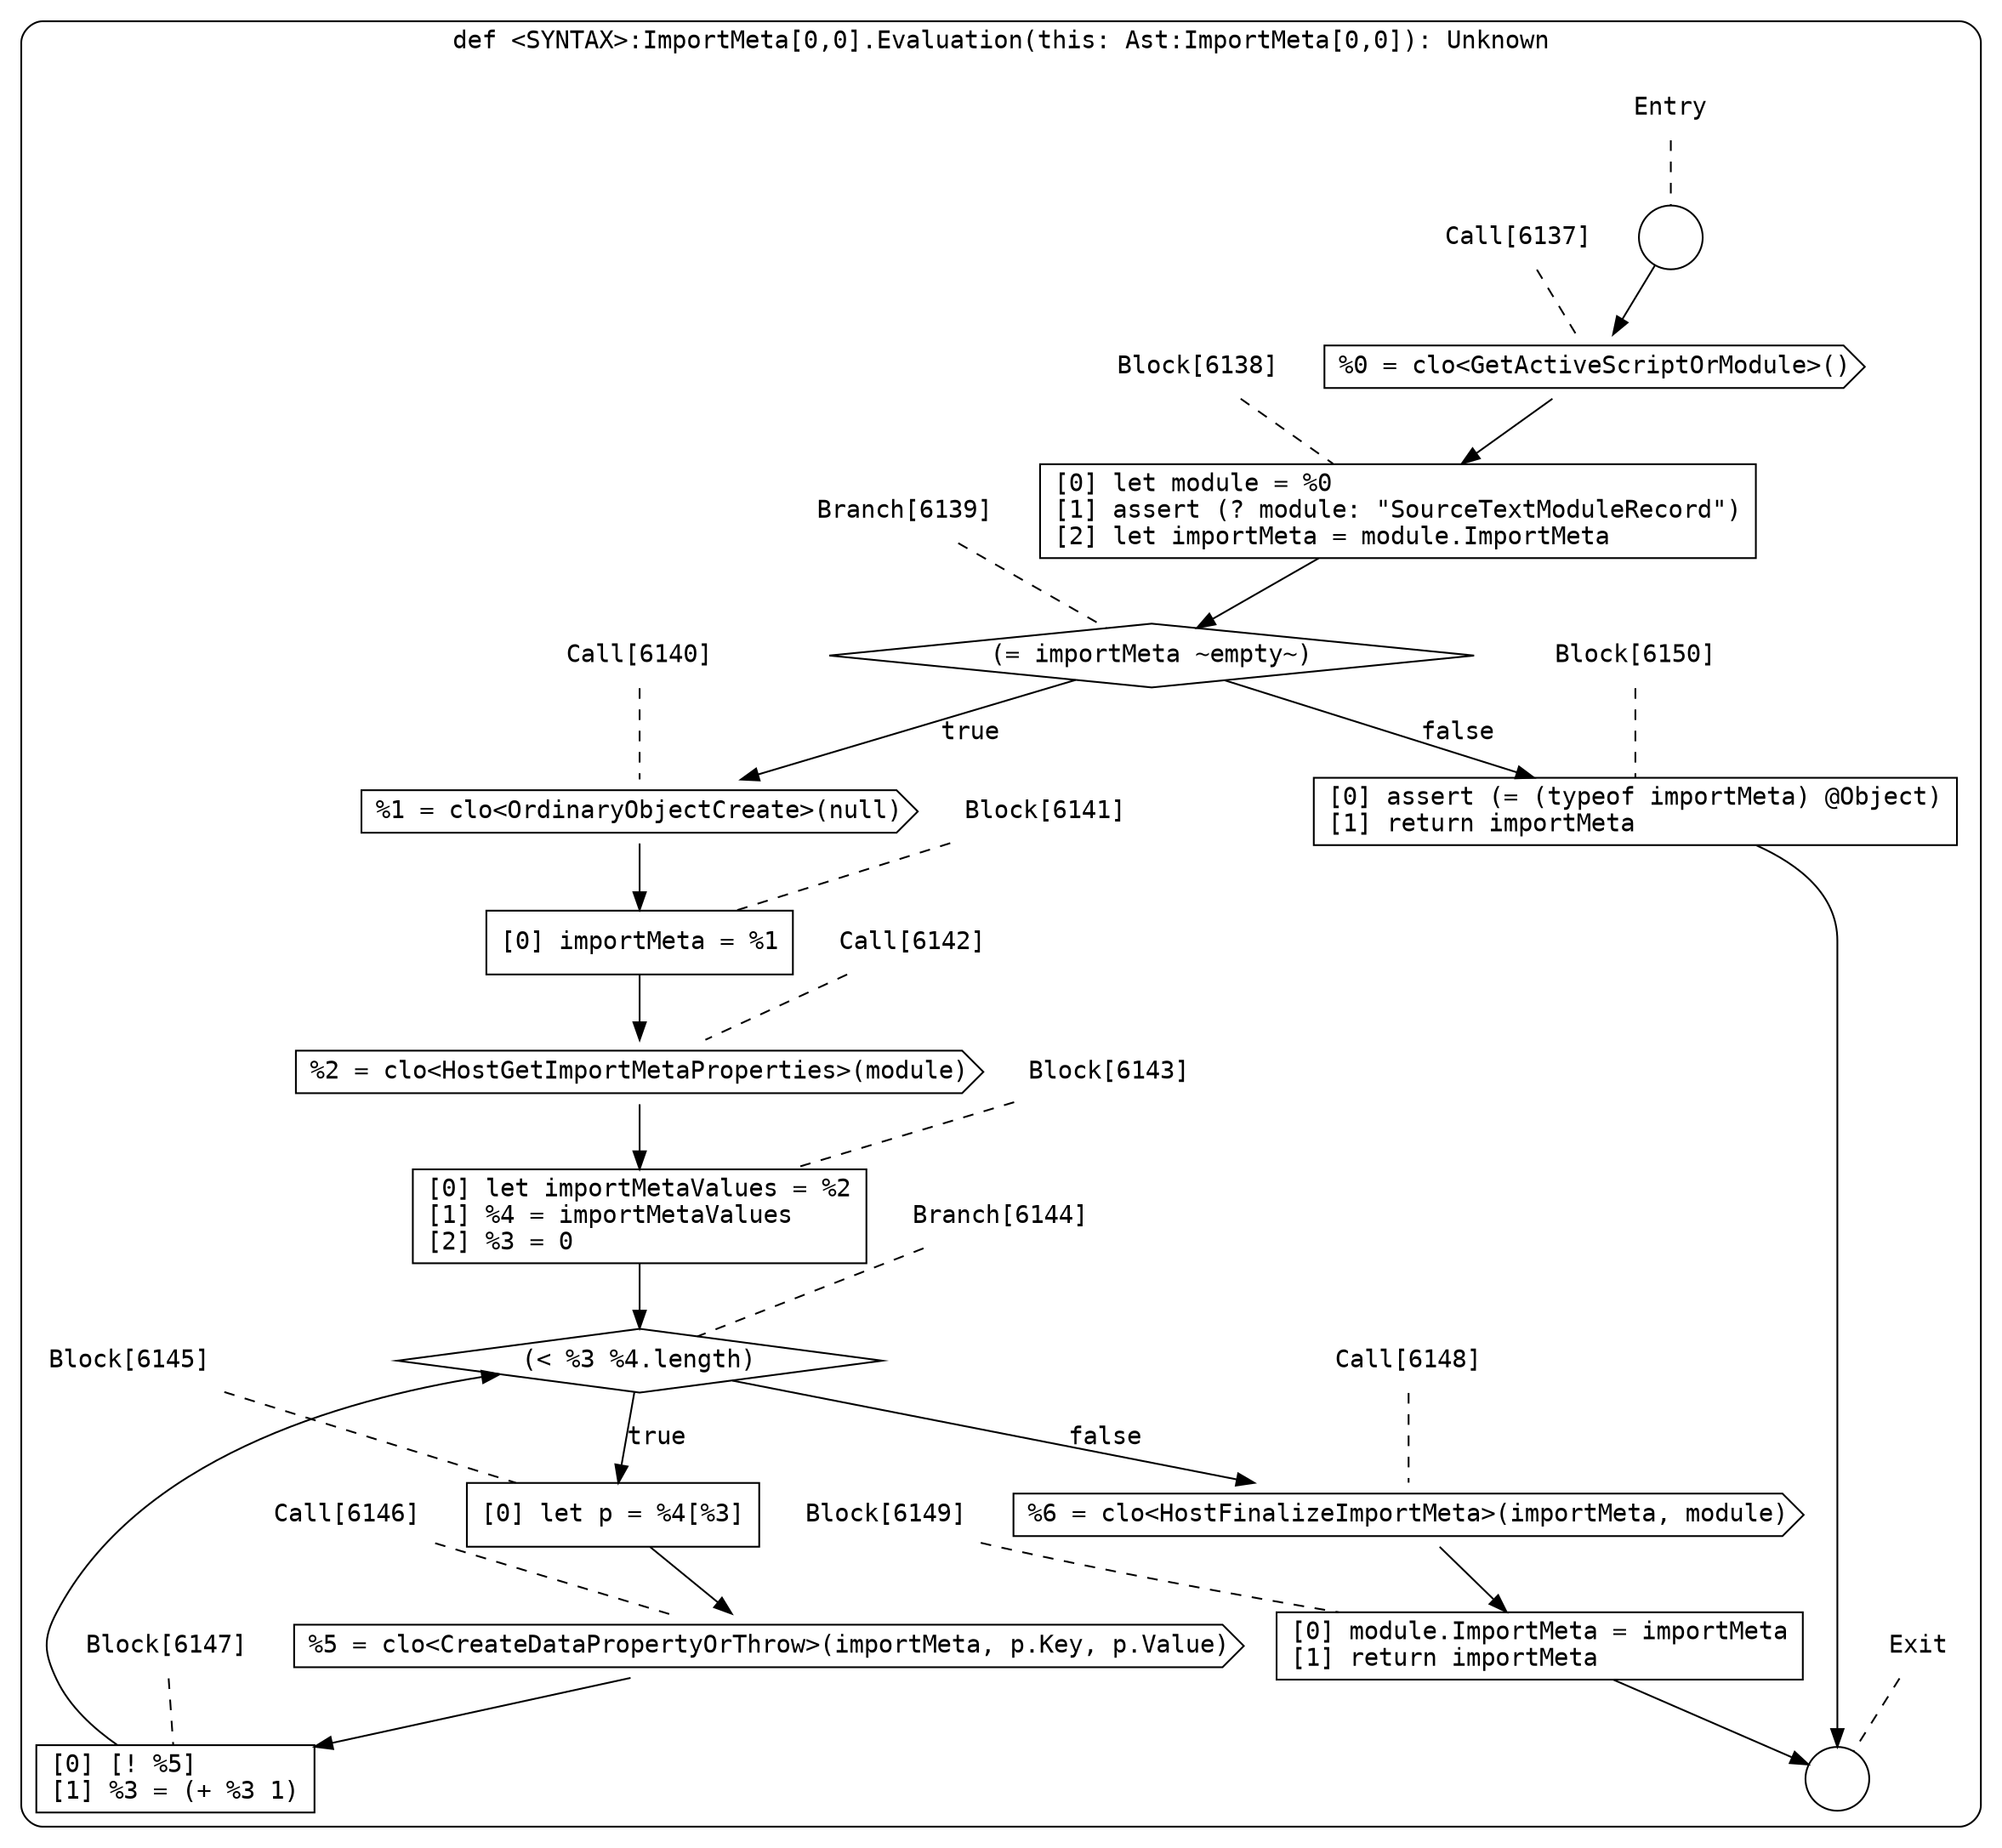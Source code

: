 digraph {
  graph [fontname = "Consolas"]
  node [fontname = "Consolas"]
  edge [fontname = "Consolas"]
  subgraph cluster1300 {
    label = "def <SYNTAX>:ImportMeta[0,0].Evaluation(this: Ast:ImportMeta[0,0]): Unknown"
    style = rounded
    cluster1300_entry_name [shape=none, label=<<font color="black">Entry</font>>]
    cluster1300_entry_name -> cluster1300_entry [arrowhead=none, color="black", style=dashed]
    cluster1300_entry [shape=circle label=" " color="black" fillcolor="white" style=filled]
    cluster1300_entry -> node6137 [color="black"]
    cluster1300_exit_name [shape=none, label=<<font color="black">Exit</font>>]
    cluster1300_exit_name -> cluster1300_exit [arrowhead=none, color="black", style=dashed]
    cluster1300_exit [shape=circle label=" " color="black" fillcolor="white" style=filled]
    node6137_name [shape=none, label=<<font color="black">Call[6137]</font>>]
    node6137_name -> node6137 [arrowhead=none, color="black", style=dashed]
    node6137 [shape=cds, label=<<font color="black">%0 = clo&lt;GetActiveScriptOrModule&gt;()</font>> color="black" fillcolor="white", style=filled]
    node6137 -> node6138 [color="black"]
    node6138_name [shape=none, label=<<font color="black">Block[6138]</font>>]
    node6138_name -> node6138 [arrowhead=none, color="black", style=dashed]
    node6138 [shape=box, label=<<font color="black">[0] let module = %0<BR ALIGN="LEFT"/>[1] assert (? module: &quot;SourceTextModuleRecord&quot;)<BR ALIGN="LEFT"/>[2] let importMeta = module.ImportMeta<BR ALIGN="LEFT"/></font>> color="black" fillcolor="white", style=filled]
    node6138 -> node6139 [color="black"]
    node6139_name [shape=none, label=<<font color="black">Branch[6139]</font>>]
    node6139_name -> node6139 [arrowhead=none, color="black", style=dashed]
    node6139 [shape=diamond, label=<<font color="black">(= importMeta ~empty~)</font>> color="black" fillcolor="white", style=filled]
    node6139 -> node6140 [label=<<font color="black">true</font>> color="black"]
    node6139 -> node6150 [label=<<font color="black">false</font>> color="black"]
    node6140_name [shape=none, label=<<font color="black">Call[6140]</font>>]
    node6140_name -> node6140 [arrowhead=none, color="black", style=dashed]
    node6140 [shape=cds, label=<<font color="black">%1 = clo&lt;OrdinaryObjectCreate&gt;(null)</font>> color="black" fillcolor="white", style=filled]
    node6140 -> node6141 [color="black"]
    node6150_name [shape=none, label=<<font color="black">Block[6150]</font>>]
    node6150_name -> node6150 [arrowhead=none, color="black", style=dashed]
    node6150 [shape=box, label=<<font color="black">[0] assert (= (typeof importMeta) @Object)<BR ALIGN="LEFT"/>[1] return importMeta<BR ALIGN="LEFT"/></font>> color="black" fillcolor="white", style=filled]
    node6150 -> cluster1300_exit [color="black"]
    node6141_name [shape=none, label=<<font color="black">Block[6141]</font>>]
    node6141_name -> node6141 [arrowhead=none, color="black", style=dashed]
    node6141 [shape=box, label=<<font color="black">[0] importMeta = %1<BR ALIGN="LEFT"/></font>> color="black" fillcolor="white", style=filled]
    node6141 -> node6142 [color="black"]
    node6142_name [shape=none, label=<<font color="black">Call[6142]</font>>]
    node6142_name -> node6142 [arrowhead=none, color="black", style=dashed]
    node6142 [shape=cds, label=<<font color="black">%2 = clo&lt;HostGetImportMetaProperties&gt;(module)</font>> color="black" fillcolor="white", style=filled]
    node6142 -> node6143 [color="black"]
    node6143_name [shape=none, label=<<font color="black">Block[6143]</font>>]
    node6143_name -> node6143 [arrowhead=none, color="black", style=dashed]
    node6143 [shape=box, label=<<font color="black">[0] let importMetaValues = %2<BR ALIGN="LEFT"/>[1] %4 = importMetaValues<BR ALIGN="LEFT"/>[2] %3 = 0<BR ALIGN="LEFT"/></font>> color="black" fillcolor="white", style=filled]
    node6143 -> node6144 [color="black"]
    node6144_name [shape=none, label=<<font color="black">Branch[6144]</font>>]
    node6144_name -> node6144 [arrowhead=none, color="black", style=dashed]
    node6144 [shape=diamond, label=<<font color="black">(&lt; %3 %4.length)</font>> color="black" fillcolor="white", style=filled]
    node6144 -> node6145 [label=<<font color="black">true</font>> color="black"]
    node6144 -> node6148 [label=<<font color="black">false</font>> color="black"]
    node6145_name [shape=none, label=<<font color="black">Block[6145]</font>>]
    node6145_name -> node6145 [arrowhead=none, color="black", style=dashed]
    node6145 [shape=box, label=<<font color="black">[0] let p = %4[%3]<BR ALIGN="LEFT"/></font>> color="black" fillcolor="white", style=filled]
    node6145 -> node6146 [color="black"]
    node6148_name [shape=none, label=<<font color="black">Call[6148]</font>>]
    node6148_name -> node6148 [arrowhead=none, color="black", style=dashed]
    node6148 [shape=cds, label=<<font color="black">%6 = clo&lt;HostFinalizeImportMeta&gt;(importMeta, module)</font>> color="black" fillcolor="white", style=filled]
    node6148 -> node6149 [color="black"]
    node6146_name [shape=none, label=<<font color="black">Call[6146]</font>>]
    node6146_name -> node6146 [arrowhead=none, color="black", style=dashed]
    node6146 [shape=cds, label=<<font color="black">%5 = clo&lt;CreateDataPropertyOrThrow&gt;(importMeta, p.Key, p.Value)</font>> color="black" fillcolor="white", style=filled]
    node6146 -> node6147 [color="black"]
    node6149_name [shape=none, label=<<font color="black">Block[6149]</font>>]
    node6149_name -> node6149 [arrowhead=none, color="black", style=dashed]
    node6149 [shape=box, label=<<font color="black">[0] module.ImportMeta = importMeta<BR ALIGN="LEFT"/>[1] return importMeta<BR ALIGN="LEFT"/></font>> color="black" fillcolor="white", style=filled]
    node6149 -> cluster1300_exit [color="black"]
    node6147_name [shape=none, label=<<font color="black">Block[6147]</font>>]
    node6147_name -> node6147 [arrowhead=none, color="black", style=dashed]
    node6147 [shape=box, label=<<font color="black">[0] [! %5]<BR ALIGN="LEFT"/>[1] %3 = (+ %3 1)<BR ALIGN="LEFT"/></font>> color="black" fillcolor="white", style=filled]
    node6147 -> node6144 [color="black"]
  }
}